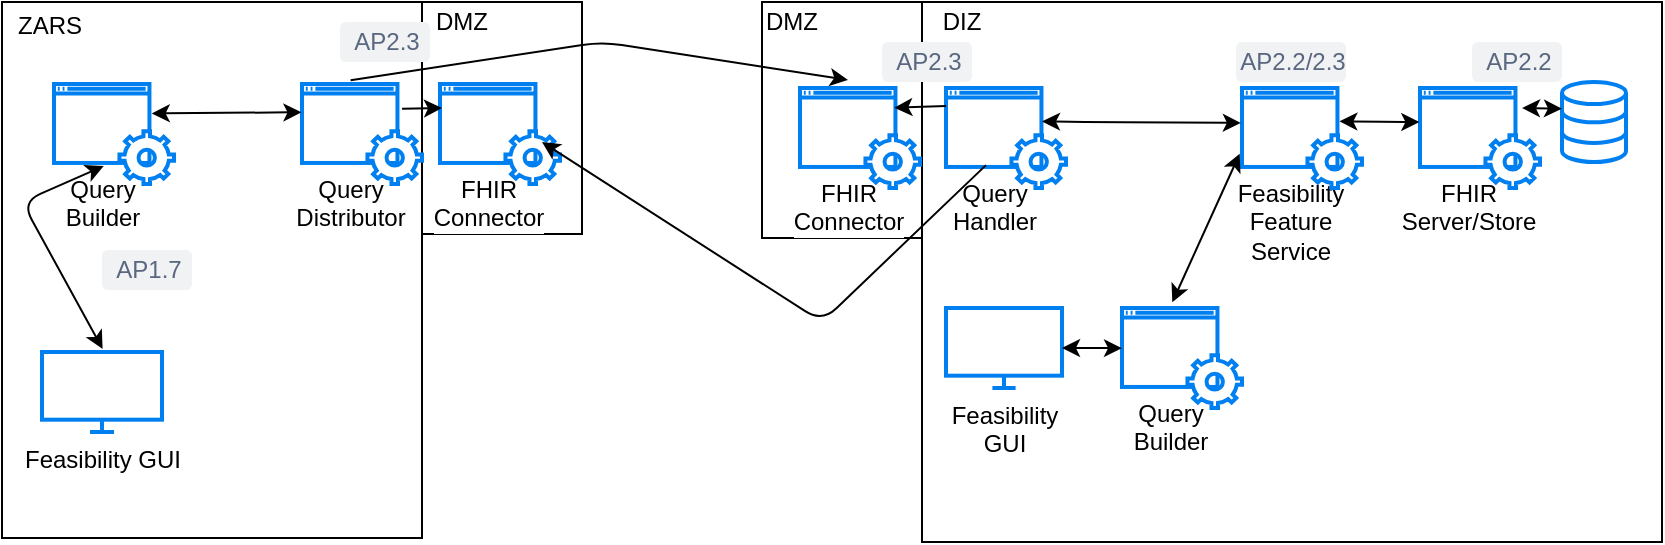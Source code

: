 <mxfile version="13.10.0" type="github">
  <diagram id="NGXj8-KYPfgp0NoEuoT7" name="Page-1">
    <mxGraphModel dx="988" dy="636" grid="1" gridSize="10" guides="1" tooltips="1" connect="1" arrows="1" fold="1" page="1" pageScale="1" pageWidth="850" pageHeight="1100" math="0" shadow="0">
      <root>
        <mxCell id="0" />
        <mxCell id="1" parent="0" />
        <mxCell id="Z3-nPlaem73siMLmUKGo-69" value="" style="rounded=0;whiteSpace=wrap;html=1;" vertex="1" parent="1">
          <mxGeometry x="390" y="90" width="80" height="118" as="geometry" />
        </mxCell>
        <mxCell id="Z3-nPlaem73siMLmUKGo-68" value="" style="rounded=0;whiteSpace=wrap;html=1;" vertex="1" parent="1">
          <mxGeometry x="220" y="90" width="80" height="116" as="geometry" />
        </mxCell>
        <mxCell id="Z3-nPlaem73siMLmUKGo-1" value="" style="rounded=0;whiteSpace=wrap;html=1;" vertex="1" parent="1">
          <mxGeometry x="10" y="90" width="210" height="268" as="geometry" />
        </mxCell>
        <mxCell id="Z3-nPlaem73siMLmUKGo-2" value="" style="rounded=0;whiteSpace=wrap;html=1;" vertex="1" parent="1">
          <mxGeometry x="470" y="90" width="370" height="270" as="geometry" />
        </mxCell>
        <mxCell id="Z3-nPlaem73siMLmUKGo-4" value="Feasibility GUI" style="html=1;verticalLabelPosition=bottom;align=center;labelBackgroundColor=#ffffff;verticalAlign=top;strokeWidth=2;strokeColor=#0080F0;shadow=0;dashed=0;shape=mxgraph.ios7.icons.monitor;" vertex="1" parent="1">
          <mxGeometry x="30" y="265" width="60" height="40" as="geometry" />
        </mxCell>
        <mxCell id="Z3-nPlaem73siMLmUKGo-5" value="" style="html=1;verticalLabelPosition=bottom;align=center;labelBackgroundColor=#ffffff;verticalAlign=top;strokeWidth=2;strokeColor=#0080F0;shadow=0;dashed=0;shape=mxgraph.ios7.icons.data;" vertex="1" parent="1">
          <mxGeometry x="790" y="130" width="32" height="40" as="geometry" />
        </mxCell>
        <mxCell id="Z3-nPlaem73siMLmUKGo-16" value="" style="group" vertex="1" connectable="0" parent="1">
          <mxGeometry x="36" y="131" width="60" height="50" as="geometry" />
        </mxCell>
        <mxCell id="Z3-nPlaem73siMLmUKGo-14" value="Query&lt;br&gt;Builder&lt;br&gt;" style="html=1;verticalLabelPosition=bottom;align=center;labelBackgroundColor=#ffffff;verticalAlign=top;strokeWidth=2;strokeColor=#0080F0;shadow=0;dashed=0;shape=mxgraph.ios7.icons.window;" vertex="1" parent="Z3-nPlaem73siMLmUKGo-16">
          <mxGeometry width="47.727" height="39.474" as="geometry" />
        </mxCell>
        <mxCell id="Z3-nPlaem73siMLmUKGo-15" value="" style="html=1;verticalLabelPosition=bottom;align=center;labelBackgroundColor=#ffffff;verticalAlign=top;strokeWidth=2;strokeColor=#0080F0;shadow=0;dashed=0;shape=mxgraph.ios7.icons.settings;" vertex="1" parent="Z3-nPlaem73siMLmUKGo-16">
          <mxGeometry x="32.727" y="23.684" width="27.273" height="26.316" as="geometry" />
        </mxCell>
        <mxCell id="Z3-nPlaem73siMLmUKGo-17" value="" style="group" vertex="1" connectable="0" parent="1">
          <mxGeometry x="482" y="133" width="60" height="50" as="geometry" />
        </mxCell>
        <mxCell id="Z3-nPlaem73siMLmUKGo-18" value="Query&lt;br&gt;Handler" style="html=1;verticalLabelPosition=bottom;align=center;labelBackgroundColor=#ffffff;verticalAlign=top;strokeWidth=2;strokeColor=#0080F0;shadow=0;dashed=0;shape=mxgraph.ios7.icons.window;" vertex="1" parent="Z3-nPlaem73siMLmUKGo-17">
          <mxGeometry width="47.727" height="39.474" as="geometry" />
        </mxCell>
        <mxCell id="Z3-nPlaem73siMLmUKGo-19" value="" style="html=1;verticalLabelPosition=bottom;align=center;labelBackgroundColor=#ffffff;verticalAlign=top;strokeWidth=2;strokeColor=#0080F0;shadow=0;dashed=0;shape=mxgraph.ios7.icons.settings;" vertex="1" parent="Z3-nPlaem73siMLmUKGo-17">
          <mxGeometry x="32.727" y="23.684" width="27.273" height="26.316" as="geometry" />
        </mxCell>
        <mxCell id="Z3-nPlaem73siMLmUKGo-20" value="" style="group" vertex="1" connectable="0" parent="1">
          <mxGeometry x="719" y="133" width="60" height="50" as="geometry" />
        </mxCell>
        <mxCell id="Z3-nPlaem73siMLmUKGo-21" value="FHIR&lt;br&gt;Server/Store" style="html=1;verticalLabelPosition=bottom;align=center;labelBackgroundColor=#ffffff;verticalAlign=top;strokeWidth=2;strokeColor=#0080F0;shadow=0;dashed=0;shape=mxgraph.ios7.icons.window;" vertex="1" parent="Z3-nPlaem73siMLmUKGo-20">
          <mxGeometry width="47.727" height="39.474" as="geometry" />
        </mxCell>
        <mxCell id="Z3-nPlaem73siMLmUKGo-22" value="" style="html=1;verticalLabelPosition=bottom;align=center;labelBackgroundColor=#ffffff;verticalAlign=top;strokeWidth=2;strokeColor=#0080F0;shadow=0;dashed=0;shape=mxgraph.ios7.icons.settings;" vertex="1" parent="Z3-nPlaem73siMLmUKGo-20">
          <mxGeometry x="32.727" y="23.684" width="27.273" height="26.316" as="geometry" />
        </mxCell>
        <mxCell id="Z3-nPlaem73siMLmUKGo-24" value="" style="group" vertex="1" connectable="0" parent="1">
          <mxGeometry x="160" y="131" width="60" height="50" as="geometry" />
        </mxCell>
        <mxCell id="Z3-nPlaem73siMLmUKGo-25" value="Query&lt;br&gt;Distributor" style="html=1;verticalLabelPosition=bottom;align=center;labelBackgroundColor=#ffffff;verticalAlign=top;strokeWidth=2;strokeColor=#0080F0;shadow=0;dashed=0;shape=mxgraph.ios7.icons.window;" vertex="1" parent="Z3-nPlaem73siMLmUKGo-24">
          <mxGeometry width="47.727" height="39.474" as="geometry" />
        </mxCell>
        <mxCell id="Z3-nPlaem73siMLmUKGo-26" value="" style="html=1;verticalLabelPosition=bottom;align=center;labelBackgroundColor=#ffffff;verticalAlign=top;strokeWidth=2;strokeColor=#0080F0;shadow=0;dashed=0;shape=mxgraph.ios7.icons.settings;" vertex="1" parent="Z3-nPlaem73siMLmUKGo-24">
          <mxGeometry x="32.727" y="23.684" width="27.273" height="26.316" as="geometry" />
        </mxCell>
        <mxCell id="Z3-nPlaem73siMLmUKGo-27" value="" style="group" vertex="1" connectable="0" parent="1">
          <mxGeometry x="229" y="131" width="60" height="50" as="geometry" />
        </mxCell>
        <mxCell id="Z3-nPlaem73siMLmUKGo-28" value="FHIR&lt;br&gt;Connector" style="html=1;verticalLabelPosition=bottom;align=center;labelBackgroundColor=#ffffff;verticalAlign=top;strokeWidth=2;strokeColor=#0080F0;shadow=0;dashed=0;shape=mxgraph.ios7.icons.window;" vertex="1" parent="Z3-nPlaem73siMLmUKGo-27">
          <mxGeometry width="47.727" height="39.474" as="geometry" />
        </mxCell>
        <mxCell id="Z3-nPlaem73siMLmUKGo-29" value="" style="html=1;verticalLabelPosition=bottom;align=center;labelBackgroundColor=#ffffff;verticalAlign=top;strokeWidth=2;strokeColor=#0080F0;shadow=0;dashed=0;shape=mxgraph.ios7.icons.settings;" vertex="1" parent="Z3-nPlaem73siMLmUKGo-27">
          <mxGeometry x="32.727" y="23.684" width="27.273" height="26.316" as="geometry" />
        </mxCell>
        <mxCell id="Z3-nPlaem73siMLmUKGo-30" value="" style="group" vertex="1" connectable="0" parent="1">
          <mxGeometry x="409" y="133" width="60" height="50" as="geometry" />
        </mxCell>
        <mxCell id="Z3-nPlaem73siMLmUKGo-31" value="FHIR&lt;br&gt;Connector" style="html=1;verticalLabelPosition=bottom;align=center;labelBackgroundColor=#ffffff;verticalAlign=top;strokeWidth=2;strokeColor=#0080F0;shadow=0;dashed=0;shape=mxgraph.ios7.icons.window;" vertex="1" parent="Z3-nPlaem73siMLmUKGo-30">
          <mxGeometry width="47.727" height="39.474" as="geometry" />
        </mxCell>
        <mxCell id="Z3-nPlaem73siMLmUKGo-32" value="" style="html=1;verticalLabelPosition=bottom;align=center;labelBackgroundColor=#ffffff;verticalAlign=top;strokeWidth=2;strokeColor=#0080F0;shadow=0;dashed=0;shape=mxgraph.ios7.icons.settings;" vertex="1" parent="Z3-nPlaem73siMLmUKGo-30">
          <mxGeometry x="32.727" y="23.684" width="27.273" height="26.316" as="geometry" />
        </mxCell>
        <mxCell id="Z3-nPlaem73siMLmUKGo-33" value="" style="group" vertex="1" connectable="0" parent="1">
          <mxGeometry x="630" y="133" width="60" height="50" as="geometry" />
        </mxCell>
        <mxCell id="Z3-nPlaem73siMLmUKGo-34" value="Feasibility&lt;br&gt;Feature&lt;br&gt;Service" style="html=1;verticalLabelPosition=bottom;align=center;labelBackgroundColor=#ffffff;verticalAlign=top;strokeWidth=2;strokeColor=#0080F0;shadow=0;dashed=0;shape=mxgraph.ios7.icons.window;" vertex="1" parent="Z3-nPlaem73siMLmUKGo-33">
          <mxGeometry width="47.727" height="39.474" as="geometry" />
        </mxCell>
        <mxCell id="Z3-nPlaem73siMLmUKGo-35" value="" style="html=1;verticalLabelPosition=bottom;align=center;labelBackgroundColor=#ffffff;verticalAlign=top;strokeWidth=2;strokeColor=#0080F0;shadow=0;dashed=0;shape=mxgraph.ios7.icons.settings;" vertex="1" parent="Z3-nPlaem73siMLmUKGo-33">
          <mxGeometry x="32.727" y="23.684" width="27.273" height="26.316" as="geometry" />
        </mxCell>
        <mxCell id="Z3-nPlaem73siMLmUKGo-37" value="" style="endArrow=classic;html=1;exitX=0.509;exitY=-0.047;exitDx=0;exitDy=0;exitPerimeter=0;" edge="1" parent="1" source="Z3-nPlaem73siMLmUKGo-25">
          <mxGeometry width="50" height="50" relative="1" as="geometry">
            <mxPoint x="440" y="290" as="sourcePoint" />
            <mxPoint x="433" y="129" as="targetPoint" />
            <Array as="points">
              <mxPoint x="310" y="110" />
            </Array>
          </mxGeometry>
        </mxCell>
        <mxCell id="Z3-nPlaem73siMLmUKGo-38" value="" style="endArrow=classic;html=1;entryX=0.988;entryY=0.249;entryDx=0;entryDy=0;entryPerimeter=0;exitX=0;exitY=0.228;exitDx=0;exitDy=0;exitPerimeter=0;" edge="1" parent="1" source="Z3-nPlaem73siMLmUKGo-18" target="Z3-nPlaem73siMLmUKGo-31">
          <mxGeometry width="50" height="50" relative="1" as="geometry">
            <mxPoint x="440" y="293" as="sourcePoint" />
            <mxPoint x="490" y="243" as="targetPoint" />
          </mxGeometry>
        </mxCell>
        <mxCell id="Z3-nPlaem73siMLmUKGo-44" value="" style="endArrow=classic;startArrow=classic;html=1;entryX=-0.007;entryY=0.203;entryDx=0;entryDy=0;entryPerimeter=0;exitX=1.02;exitY=0.194;exitDx=0;exitDy=0;exitPerimeter=0;" edge="1" parent="1">
          <mxGeometry width="50" height="50" relative="1" as="geometry">
            <mxPoint x="678.682" y="149.658" as="sourcePoint" />
            <mxPoint x="718.666" y="150.013" as="targetPoint" />
            <Array as="points">
              <mxPoint x="710" y="150" />
            </Array>
          </mxGeometry>
        </mxCell>
        <mxCell id="Z3-nPlaem73siMLmUKGo-45" value="" style="endArrow=classic;startArrow=classic;html=1;entryX=-0.007;entryY=0.203;entryDx=0;entryDy=0;entryPerimeter=0;" edge="1" parent="1">
          <mxGeometry width="50" height="50" relative="1" as="geometry">
            <mxPoint x="770" y="143" as="sourcePoint" />
            <mxPoint x="789.996" y="143.353" as="targetPoint" />
          </mxGeometry>
        </mxCell>
        <mxCell id="Z3-nPlaem73siMLmUKGo-47" value="" style="endArrow=classic;startArrow=classic;html=1;entryX=-0.012;entryY=0.442;entryDx=0;entryDy=0;entryPerimeter=0;exitX=1.02;exitY=0.194;exitDx=0;exitDy=0;exitPerimeter=0;" edge="1" parent="1" target="Z3-nPlaem73siMLmUKGo-34">
          <mxGeometry width="50" height="50" relative="1" as="geometry">
            <mxPoint x="530.002" y="149.718" as="sourcePoint" />
            <mxPoint x="569.986" y="150.073" as="targetPoint" />
            <Array as="points">
              <mxPoint x="561.32" y="150.06" />
            </Array>
          </mxGeometry>
        </mxCell>
        <mxCell id="Z3-nPlaem73siMLmUKGo-49" value="" style="endArrow=classic;html=1;entryX=0.67;entryY=0.202;entryDx=0;entryDy=0;entryPerimeter=0;exitX=0.419;exitY=0.977;exitDx=0;exitDy=0;exitPerimeter=0;" edge="1" parent="1" source="Z3-nPlaem73siMLmUKGo-18" target="Z3-nPlaem73siMLmUKGo-29">
          <mxGeometry width="50" height="50" relative="1" as="geometry">
            <mxPoint x="492" y="149.829" as="sourcePoint" />
            <mxPoint x="466.155" y="149.829" as="targetPoint" />
            <Array as="points">
              <mxPoint x="420" y="250" />
            </Array>
          </mxGeometry>
        </mxCell>
        <mxCell id="Z3-nPlaem73siMLmUKGo-50" value="" style="endArrow=classic;html=1;exitX=1.048;exitY=0.315;exitDx=0;exitDy=0;exitPerimeter=0;" edge="1" parent="1" source="Z3-nPlaem73siMLmUKGo-25">
          <mxGeometry width="50" height="50" relative="1" as="geometry">
            <mxPoint x="492" y="149.829" as="sourcePoint" />
            <mxPoint x="230" y="143" as="targetPoint" />
          </mxGeometry>
        </mxCell>
        <mxCell id="Z3-nPlaem73siMLmUKGo-52" value="" style="endArrow=classic;startArrow=classic;html=1;entryX=0.505;entryY=-0.039;entryDx=0;entryDy=0;entryPerimeter=0;exitX=0.521;exitY=1.039;exitDx=0;exitDy=0;exitPerimeter=0;" edge="1" parent="1" source="Z3-nPlaem73siMLmUKGo-14" target="Z3-nPlaem73siMLmUKGo-4">
          <mxGeometry width="50" height="50" relative="1" as="geometry">
            <mxPoint x="40.002" y="219.998" as="sourcePoint" />
            <mxPoint x="139.427" y="220.727" as="targetPoint" />
            <Array as="points">
              <mxPoint x="20" y="190" />
            </Array>
          </mxGeometry>
        </mxCell>
        <mxCell id="Z3-nPlaem73siMLmUKGo-53" value="" style="endArrow=classic;startArrow=classic;html=1;entryX=-0.006;entryY=0.358;entryDx=0;entryDy=0;entryPerimeter=0;exitX=1.024;exitY=0.373;exitDx=0;exitDy=0;exitPerimeter=0;" edge="1" parent="1" source="Z3-nPlaem73siMLmUKGo-14" target="Z3-nPlaem73siMLmUKGo-25">
          <mxGeometry width="50" height="50" relative="1" as="geometry">
            <mxPoint x="70.866" y="182.013" as="sourcePoint" />
            <mxPoint x="70.3" y="273.44" as="targetPoint" />
            <Array as="points" />
          </mxGeometry>
        </mxCell>
        <mxCell id="Z3-nPlaem73siMLmUKGo-59" value="Feasibility &lt;br&gt;GUI" style="html=1;verticalLabelPosition=bottom;align=center;labelBackgroundColor=#ffffff;verticalAlign=top;strokeWidth=2;strokeColor=#0080F0;shadow=0;dashed=0;shape=mxgraph.ios7.icons.monitor;" vertex="1" parent="1">
          <mxGeometry x="482" y="243" width="58" height="40" as="geometry" />
        </mxCell>
        <mxCell id="Z3-nPlaem73siMLmUKGo-60" value="" style="group" vertex="1" connectable="0" parent="1">
          <mxGeometry x="570" y="243" width="60" height="50" as="geometry" />
        </mxCell>
        <mxCell id="Z3-nPlaem73siMLmUKGo-61" value="Query&lt;br&gt;Builder&lt;br&gt;" style="html=1;verticalLabelPosition=bottom;align=center;labelBackgroundColor=#ffffff;verticalAlign=top;strokeWidth=2;strokeColor=#0080F0;shadow=0;dashed=0;shape=mxgraph.ios7.icons.window;" vertex="1" parent="Z3-nPlaem73siMLmUKGo-60">
          <mxGeometry width="47.727" height="39.474" as="geometry" />
        </mxCell>
        <mxCell id="Z3-nPlaem73siMLmUKGo-62" value="" style="html=1;verticalLabelPosition=bottom;align=center;labelBackgroundColor=#ffffff;verticalAlign=top;strokeWidth=2;strokeColor=#0080F0;shadow=0;dashed=0;shape=mxgraph.ios7.icons.settings;" vertex="1" parent="Z3-nPlaem73siMLmUKGo-60">
          <mxGeometry x="32.727" y="23.684" width="27.273" height="26.316" as="geometry" />
        </mxCell>
        <mxCell id="Z3-nPlaem73siMLmUKGo-63" value="" style="endArrow=classic;startArrow=classic;html=1;entryX=-0.007;entryY=0.203;entryDx=0;entryDy=0;entryPerimeter=0;" edge="1" parent="1">
          <mxGeometry width="50" height="50" relative="1" as="geometry">
            <mxPoint x="540" y="263" as="sourcePoint" />
            <mxPoint x="569.996" y="263.073" as="targetPoint" />
            <Array as="points">
              <mxPoint x="561.33" y="263.06" />
            </Array>
          </mxGeometry>
        </mxCell>
        <mxCell id="Z3-nPlaem73siMLmUKGo-65" value="" style="endArrow=classic;startArrow=classic;html=1;entryX=-0.024;entryY=0.832;entryDx=0;entryDy=0;entryPerimeter=0;exitX=0.527;exitY=-0.072;exitDx=0;exitDy=0;exitPerimeter=0;" edge="1" parent="1" source="Z3-nPlaem73siMLmUKGo-61" target="Z3-nPlaem73siMLmUKGo-34">
          <mxGeometry width="50" height="50" relative="1" as="geometry">
            <mxPoint x="550" y="273" as="sourcePoint" />
            <mxPoint x="579.996" y="273.073" as="targetPoint" />
            <Array as="points" />
          </mxGeometry>
        </mxCell>
        <mxCell id="Z3-nPlaem73siMLmUKGo-70" value="ZARS" style="text;html=1;strokeColor=none;fillColor=none;align=center;verticalAlign=middle;whiteSpace=wrap;rounded=0;" vertex="1" parent="1">
          <mxGeometry x="14" y="92" width="40" height="20" as="geometry" />
        </mxCell>
        <mxCell id="Z3-nPlaem73siMLmUKGo-71" value="DMZ" style="text;html=1;strokeColor=none;fillColor=none;align=center;verticalAlign=middle;whiteSpace=wrap;rounded=0;" vertex="1" parent="1">
          <mxGeometry x="220" y="90" width="40" height="20" as="geometry" />
        </mxCell>
        <mxCell id="Z3-nPlaem73siMLmUKGo-72" value="DMZ" style="text;html=1;strokeColor=none;fillColor=none;align=center;verticalAlign=middle;whiteSpace=wrap;rounded=0;" vertex="1" parent="1">
          <mxGeometry x="385" y="90" width="40" height="20" as="geometry" />
        </mxCell>
        <mxCell id="Z3-nPlaem73siMLmUKGo-73" value="DIZ" style="text;html=1;strokeColor=none;fillColor=none;align=center;verticalAlign=middle;whiteSpace=wrap;rounded=0;" vertex="1" parent="1">
          <mxGeometry x="470" y="90" width="40" height="20" as="geometry" />
        </mxCell>
        <mxCell id="Z3-nPlaem73siMLmUKGo-76" value="AP2.3" style="rounded=1;align=center;fillColor=#F1F2F4;strokeColor=none;html=1;fontColor=#596780;fontSize=12" vertex="1" parent="1">
          <mxGeometry x="450" y="110" width="45" height="20" as="geometry" />
        </mxCell>
        <mxCell id="Z3-nPlaem73siMLmUKGo-78" value="AP2.2/2.3" style="rounded=1;align=center;fillColor=#F1F2F4;strokeColor=none;html=1;fontColor=#596780;fontSize=12" vertex="1" parent="1">
          <mxGeometry x="627" y="110" width="55" height="20" as="geometry" />
        </mxCell>
        <mxCell id="Z3-nPlaem73siMLmUKGo-81" value="AP2.2" style="rounded=1;align=center;fillColor=#F1F2F4;strokeColor=none;html=1;fontColor=#596780;fontSize=12" vertex="1" parent="1">
          <mxGeometry x="745" y="110" width="45" height="20" as="geometry" />
        </mxCell>
        <mxCell id="Z3-nPlaem73siMLmUKGo-82" value="AP2.3" style="rounded=1;align=center;fillColor=#F1F2F4;strokeColor=none;html=1;fontColor=#596780;fontSize=12" vertex="1" parent="1">
          <mxGeometry x="179" y="100" width="45" height="20" as="geometry" />
        </mxCell>
        <mxCell id="Z3-nPlaem73siMLmUKGo-83" value="AP1.7" style="rounded=1;align=center;fillColor=#F1F2F4;strokeColor=none;html=1;fontColor=#596780;fontSize=12" vertex="1" parent="1">
          <mxGeometry x="60" y="214" width="45" height="20" as="geometry" />
        </mxCell>
      </root>
    </mxGraphModel>
  </diagram>
</mxfile>
